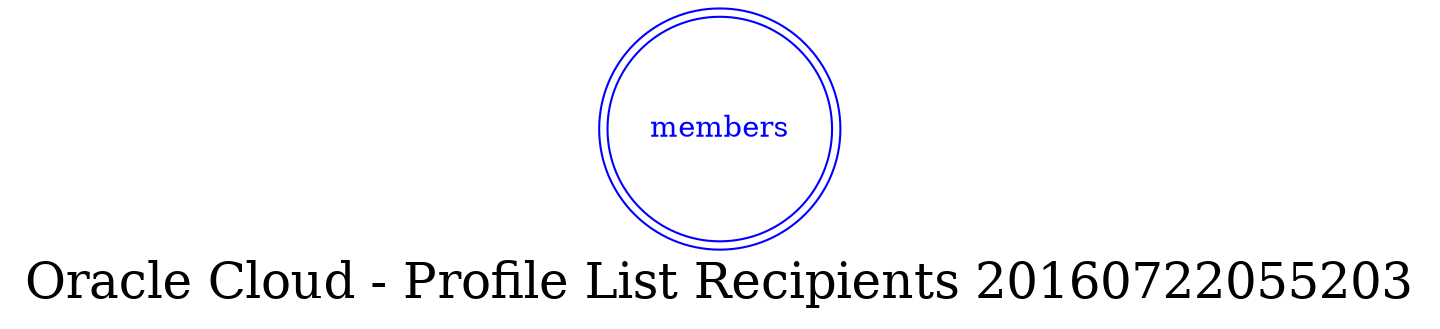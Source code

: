 digraph LexiconGraph {
graph[label="Oracle Cloud - Profile List Recipients 20160722055203", fontsize=24]
splines=true
"members" [color=blue, fontcolor=blue, shape=doublecircle]
}
